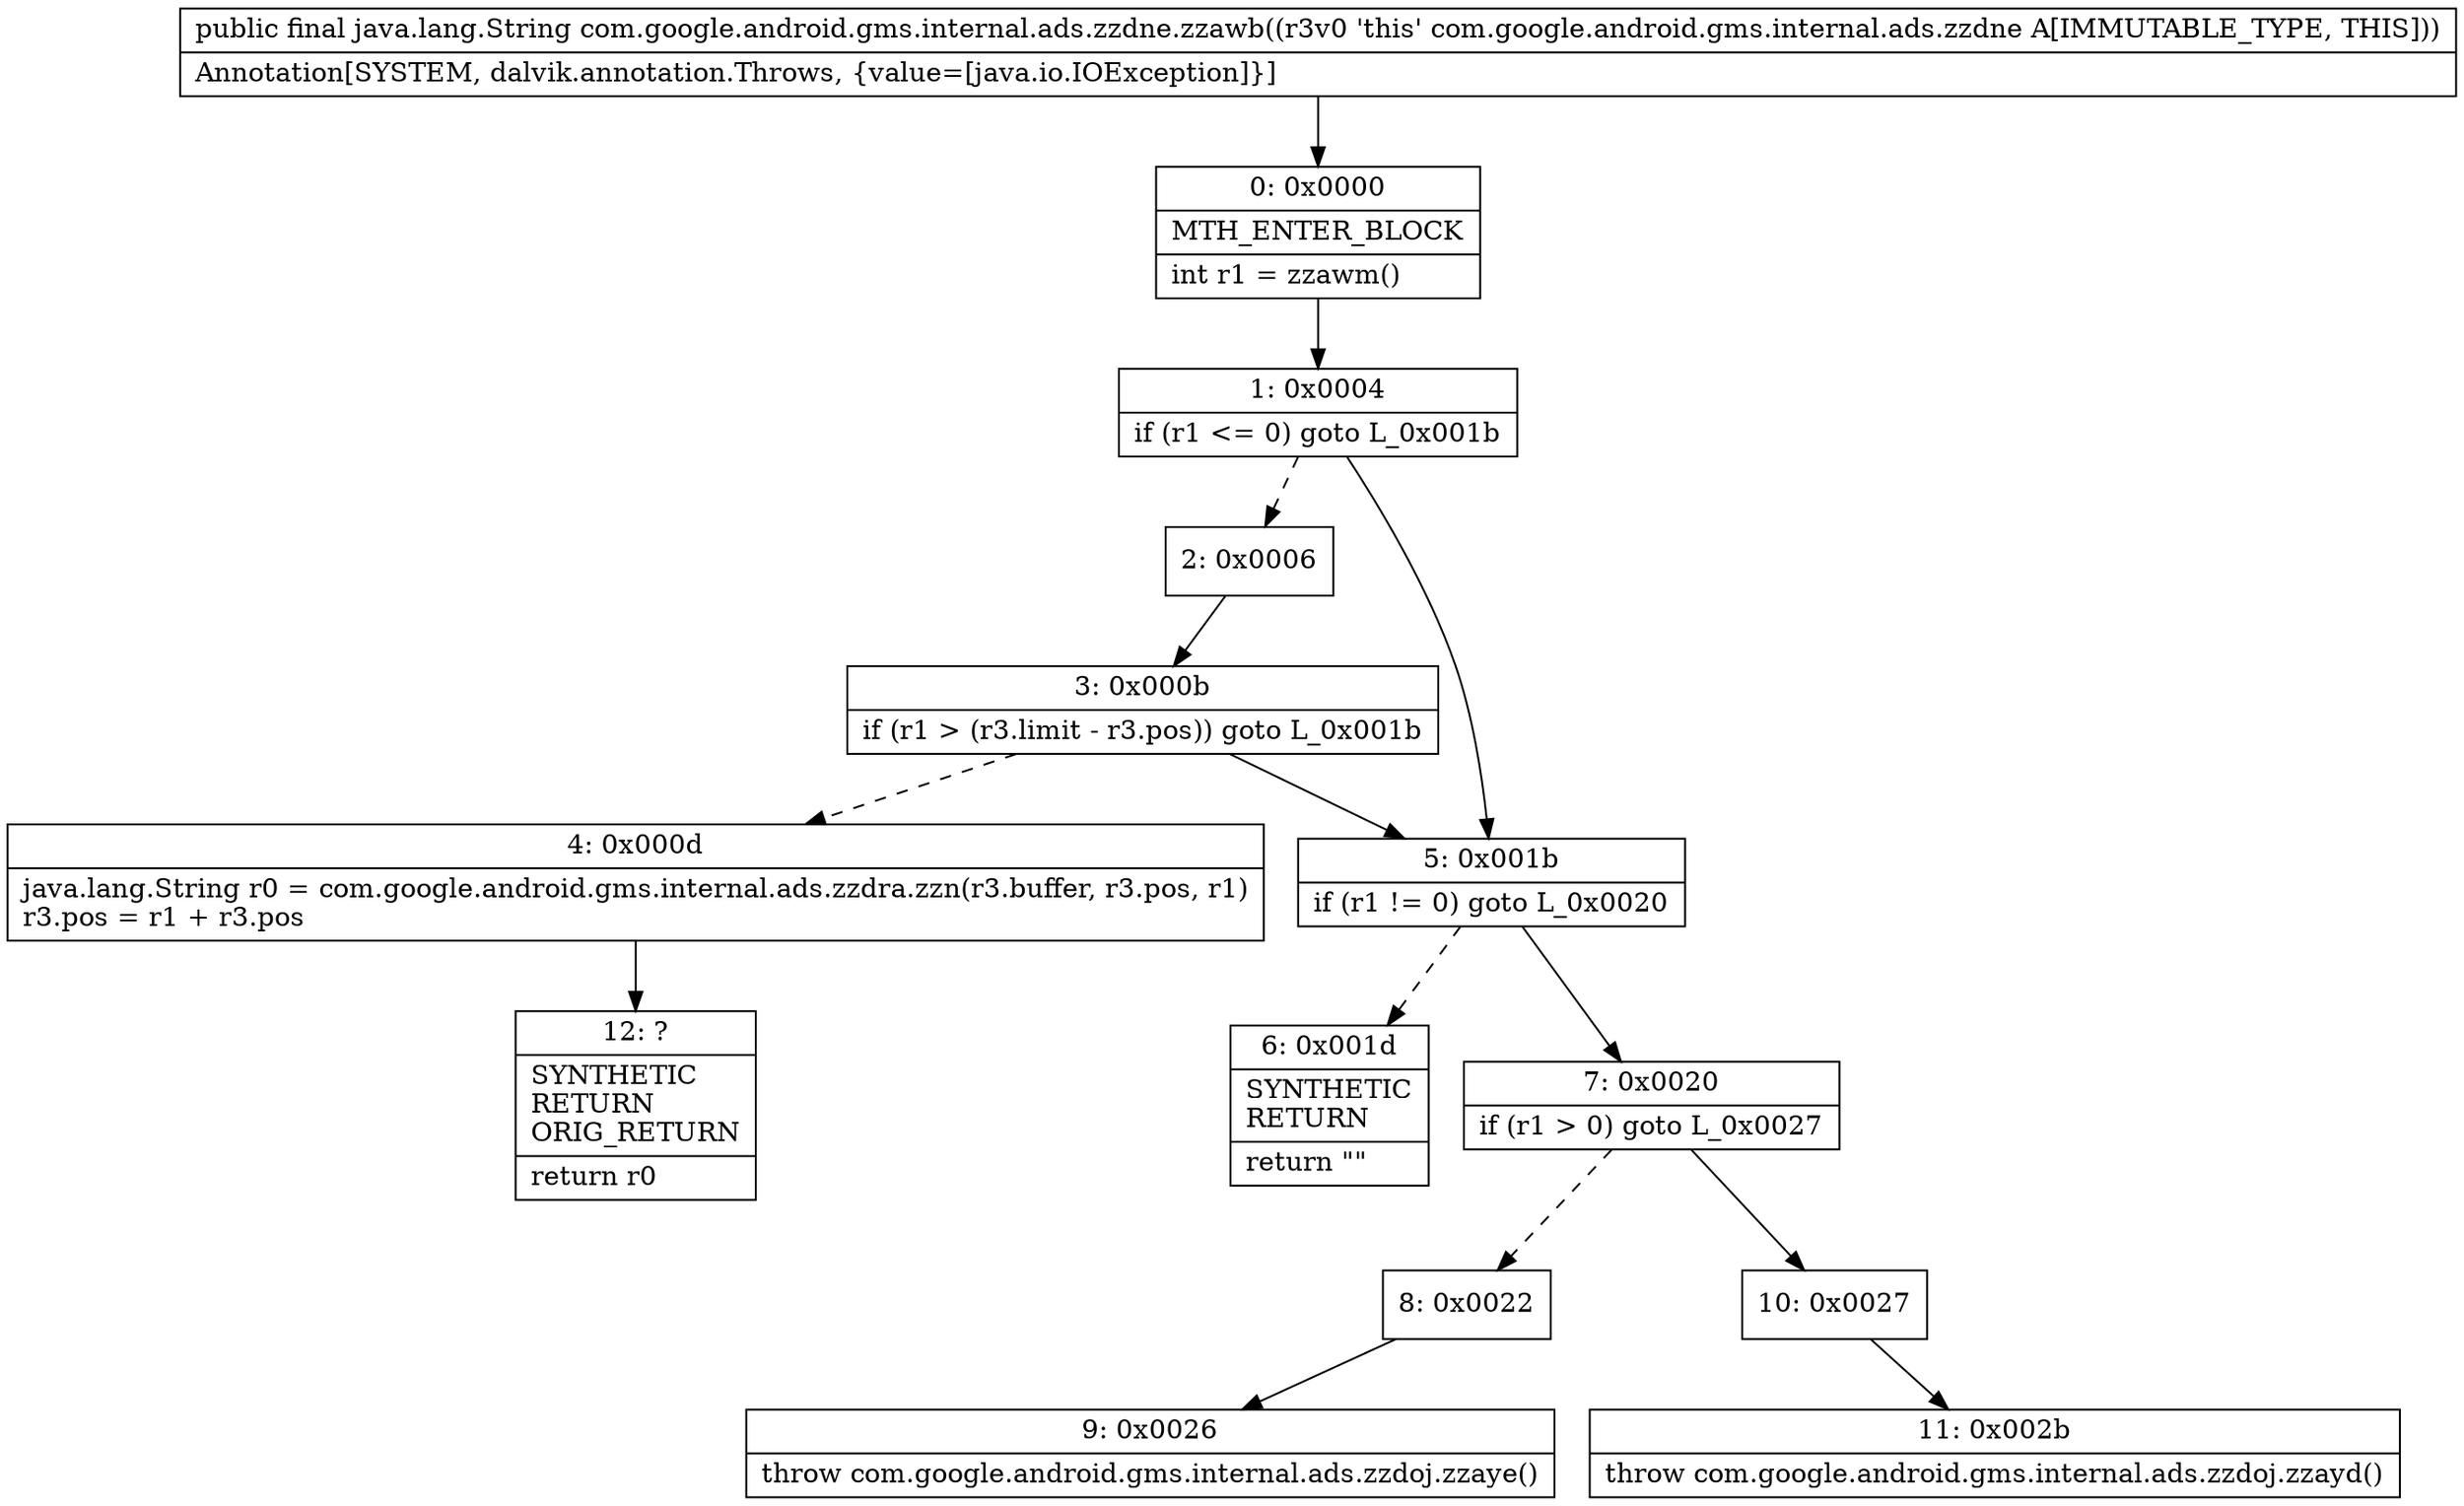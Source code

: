 digraph "CFG forcom.google.android.gms.internal.ads.zzdne.zzawb()Ljava\/lang\/String;" {
Node_0 [shape=record,label="{0\:\ 0x0000|MTH_ENTER_BLOCK\l|int r1 = zzawm()\l}"];
Node_1 [shape=record,label="{1\:\ 0x0004|if (r1 \<= 0) goto L_0x001b\l}"];
Node_2 [shape=record,label="{2\:\ 0x0006}"];
Node_3 [shape=record,label="{3\:\ 0x000b|if (r1 \> (r3.limit \- r3.pos)) goto L_0x001b\l}"];
Node_4 [shape=record,label="{4\:\ 0x000d|java.lang.String r0 = com.google.android.gms.internal.ads.zzdra.zzn(r3.buffer, r3.pos, r1)\lr3.pos = r1 + r3.pos\l}"];
Node_5 [shape=record,label="{5\:\ 0x001b|if (r1 != 0) goto L_0x0020\l}"];
Node_6 [shape=record,label="{6\:\ 0x001d|SYNTHETIC\lRETURN\l|return \"\"\l}"];
Node_7 [shape=record,label="{7\:\ 0x0020|if (r1 \> 0) goto L_0x0027\l}"];
Node_8 [shape=record,label="{8\:\ 0x0022}"];
Node_9 [shape=record,label="{9\:\ 0x0026|throw com.google.android.gms.internal.ads.zzdoj.zzaye()\l}"];
Node_10 [shape=record,label="{10\:\ 0x0027}"];
Node_11 [shape=record,label="{11\:\ 0x002b|throw com.google.android.gms.internal.ads.zzdoj.zzayd()\l}"];
Node_12 [shape=record,label="{12\:\ ?|SYNTHETIC\lRETURN\lORIG_RETURN\l|return r0\l}"];
MethodNode[shape=record,label="{public final java.lang.String com.google.android.gms.internal.ads.zzdne.zzawb((r3v0 'this' com.google.android.gms.internal.ads.zzdne A[IMMUTABLE_TYPE, THIS]))  | Annotation[SYSTEM, dalvik.annotation.Throws, \{value=[java.io.IOException]\}]\l}"];
MethodNode -> Node_0;
Node_0 -> Node_1;
Node_1 -> Node_2[style=dashed];
Node_1 -> Node_5;
Node_2 -> Node_3;
Node_3 -> Node_4[style=dashed];
Node_3 -> Node_5;
Node_4 -> Node_12;
Node_5 -> Node_6[style=dashed];
Node_5 -> Node_7;
Node_7 -> Node_8[style=dashed];
Node_7 -> Node_10;
Node_8 -> Node_9;
Node_10 -> Node_11;
}

